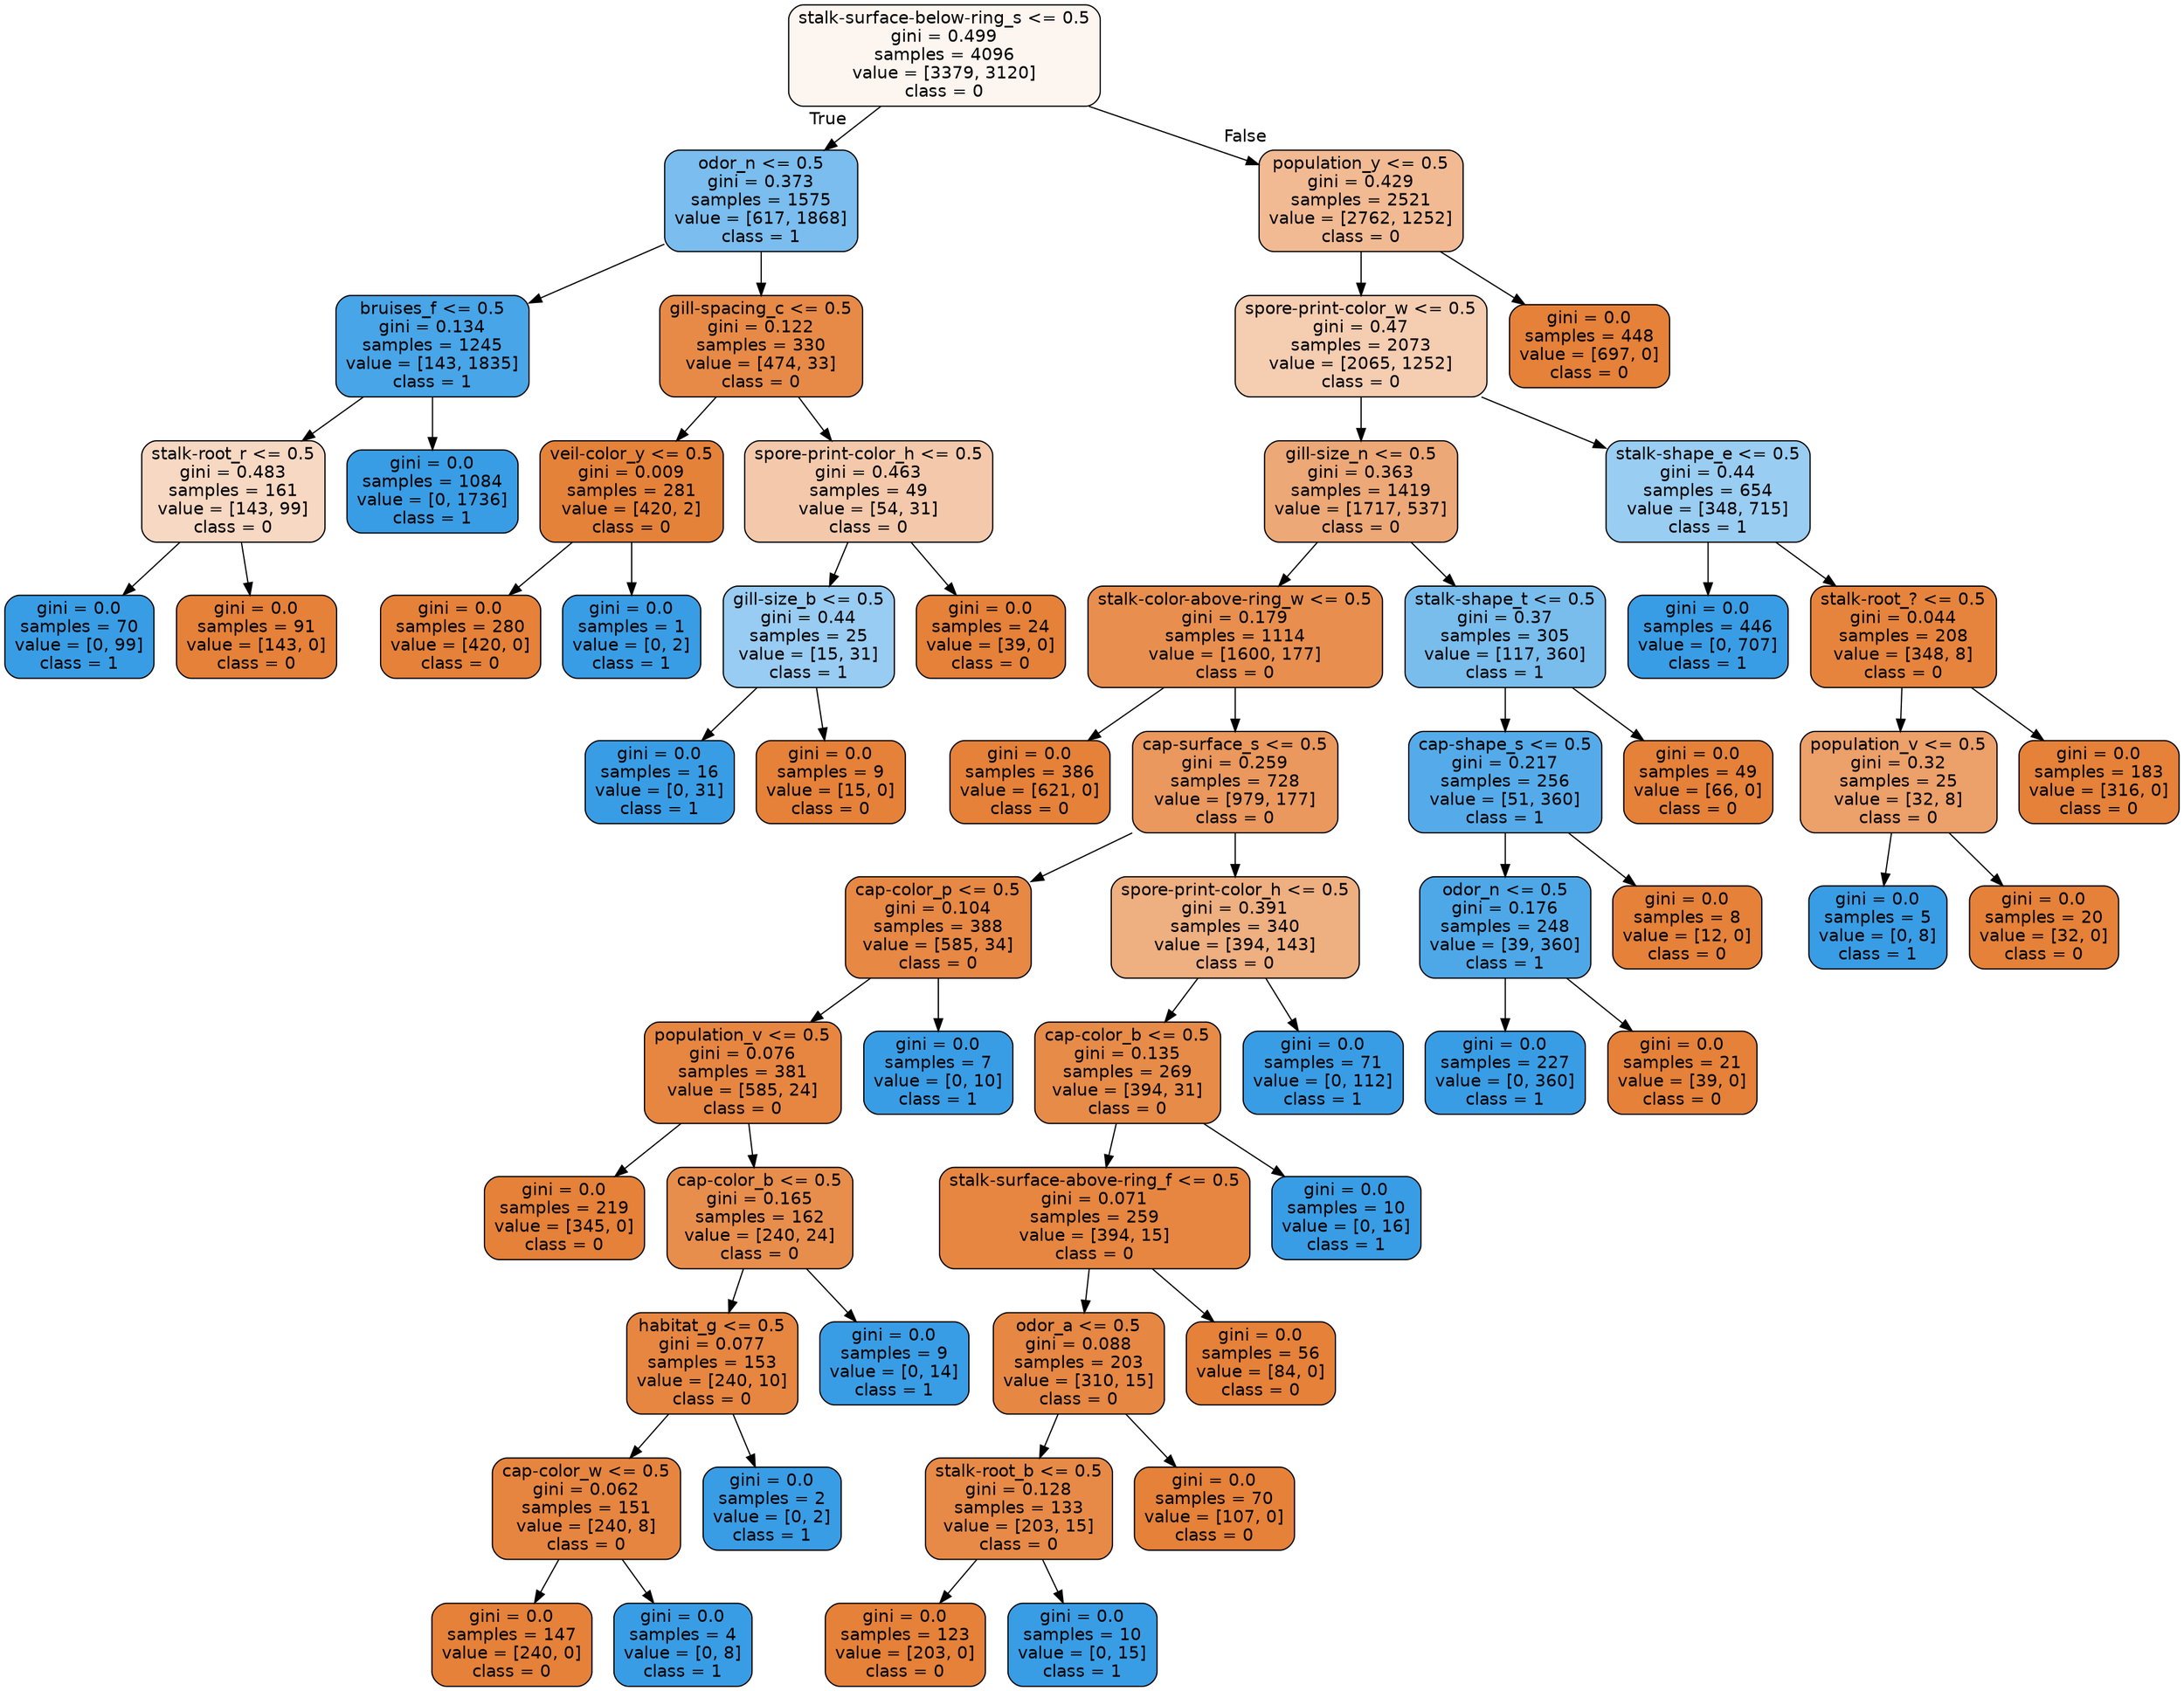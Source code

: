 digraph Tree {
node [shape=box, style="filled, rounded", color="black", fontname="helvetica"] ;
edge [fontname="helvetica"] ;
0 [label="stalk-surface-below-ring_s <= 0.5\ngini = 0.499\nsamples = 4096\nvalue = [3379, 3120]\nclass = 0", fillcolor="#fdf5f0"] ;
1 [label="odor_n <= 0.5\ngini = 0.373\nsamples = 1575\nvalue = [617, 1868]\nclass = 1", fillcolor="#7abdee"] ;
0 -> 1 [labeldistance=2.5, labelangle=45, headlabel="True"] ;
2 [label="bruises_f <= 0.5\ngini = 0.134\nsamples = 1245\nvalue = [143, 1835]\nclass = 1", fillcolor="#48a5e7"] ;
1 -> 2 ;
3 [label="stalk-root_r <= 0.5\ngini = 0.483\nsamples = 161\nvalue = [143, 99]\nclass = 0", fillcolor="#f7d8c2"] ;
2 -> 3 ;
4 [label="gini = 0.0\nsamples = 70\nvalue = [0, 99]\nclass = 1", fillcolor="#399de5"] ;
3 -> 4 ;
5 [label="gini = 0.0\nsamples = 91\nvalue = [143, 0]\nclass = 0", fillcolor="#e58139"] ;
3 -> 5 ;
6 [label="gini = 0.0\nsamples = 1084\nvalue = [0, 1736]\nclass = 1", fillcolor="#399de5"] ;
2 -> 6 ;
7 [label="gill-spacing_c <= 0.5\ngini = 0.122\nsamples = 330\nvalue = [474, 33]\nclass = 0", fillcolor="#e78a47"] ;
1 -> 7 ;
8 [label="veil-color_y <= 0.5\ngini = 0.009\nsamples = 281\nvalue = [420, 2]\nclass = 0", fillcolor="#e5823a"] ;
7 -> 8 ;
9 [label="gini = 0.0\nsamples = 280\nvalue = [420, 0]\nclass = 0", fillcolor="#e58139"] ;
8 -> 9 ;
10 [label="gini = 0.0\nsamples = 1\nvalue = [0, 2]\nclass = 1", fillcolor="#399de5"] ;
8 -> 10 ;
11 [label="spore-print-color_h <= 0.5\ngini = 0.463\nsamples = 49\nvalue = [54, 31]\nclass = 0", fillcolor="#f4c9ab"] ;
7 -> 11 ;
12 [label="gill-size_b <= 0.5\ngini = 0.44\nsamples = 25\nvalue = [15, 31]\nclass = 1", fillcolor="#99ccf2"] ;
11 -> 12 ;
13 [label="gini = 0.0\nsamples = 16\nvalue = [0, 31]\nclass = 1", fillcolor="#399de5"] ;
12 -> 13 ;
14 [label="gini = 0.0\nsamples = 9\nvalue = [15, 0]\nclass = 0", fillcolor="#e58139"] ;
12 -> 14 ;
15 [label="gini = 0.0\nsamples = 24\nvalue = [39, 0]\nclass = 0", fillcolor="#e58139"] ;
11 -> 15 ;
16 [label="population_y <= 0.5\ngini = 0.429\nsamples = 2521\nvalue = [2762, 1252]\nclass = 0", fillcolor="#f1ba93"] ;
0 -> 16 [labeldistance=2.5, labelangle=-45, headlabel="False"] ;
17 [label="spore-print-color_w <= 0.5\ngini = 0.47\nsamples = 2073\nvalue = [2065, 1252]\nclass = 0", fillcolor="#f5cdb1"] ;
16 -> 17 ;
18 [label="gill-size_n <= 0.5\ngini = 0.363\nsamples = 1419\nvalue = [1717, 537]\nclass = 0", fillcolor="#eda877"] ;
17 -> 18 ;
19 [label="stalk-color-above-ring_w <= 0.5\ngini = 0.179\nsamples = 1114\nvalue = [1600, 177]\nclass = 0", fillcolor="#e88f4f"] ;
18 -> 19 ;
20 [label="gini = 0.0\nsamples = 386\nvalue = [621, 0]\nclass = 0", fillcolor="#e58139"] ;
19 -> 20 ;
21 [label="cap-surface_s <= 0.5\ngini = 0.259\nsamples = 728\nvalue = [979, 177]\nclass = 0", fillcolor="#ea985d"] ;
19 -> 21 ;
22 [label="cap-color_p <= 0.5\ngini = 0.104\nsamples = 388\nvalue = [585, 34]\nclass = 0", fillcolor="#e78845"] ;
21 -> 22 ;
23 [label="population_v <= 0.5\ngini = 0.076\nsamples = 381\nvalue = [585, 24]\nclass = 0", fillcolor="#e68641"] ;
22 -> 23 ;
24 [label="gini = 0.0\nsamples = 219\nvalue = [345, 0]\nclass = 0", fillcolor="#e58139"] ;
23 -> 24 ;
25 [label="cap-color_b <= 0.5\ngini = 0.165\nsamples = 162\nvalue = [240, 24]\nclass = 0", fillcolor="#e88e4d"] ;
23 -> 25 ;
26 [label="habitat_g <= 0.5\ngini = 0.077\nsamples = 153\nvalue = [240, 10]\nclass = 0", fillcolor="#e68641"] ;
25 -> 26 ;
27 [label="cap-color_w <= 0.5\ngini = 0.062\nsamples = 151\nvalue = [240, 8]\nclass = 0", fillcolor="#e68540"] ;
26 -> 27 ;
28 [label="gini = 0.0\nsamples = 147\nvalue = [240, 0]\nclass = 0", fillcolor="#e58139"] ;
27 -> 28 ;
29 [label="gini = 0.0\nsamples = 4\nvalue = [0, 8]\nclass = 1", fillcolor="#399de5"] ;
27 -> 29 ;
30 [label="gini = 0.0\nsamples = 2\nvalue = [0, 2]\nclass = 1", fillcolor="#399de5"] ;
26 -> 30 ;
31 [label="gini = 0.0\nsamples = 9\nvalue = [0, 14]\nclass = 1", fillcolor="#399de5"] ;
25 -> 31 ;
32 [label="gini = 0.0\nsamples = 7\nvalue = [0, 10]\nclass = 1", fillcolor="#399de5"] ;
22 -> 32 ;
33 [label="spore-print-color_h <= 0.5\ngini = 0.391\nsamples = 340\nvalue = [394, 143]\nclass = 0", fillcolor="#eeaf81"] ;
21 -> 33 ;
34 [label="cap-color_b <= 0.5\ngini = 0.135\nsamples = 269\nvalue = [394, 31]\nclass = 0", fillcolor="#e78b49"] ;
33 -> 34 ;
35 [label="stalk-surface-above-ring_f <= 0.5\ngini = 0.071\nsamples = 259\nvalue = [394, 15]\nclass = 0", fillcolor="#e68641"] ;
34 -> 35 ;
36 [label="odor_a <= 0.5\ngini = 0.088\nsamples = 203\nvalue = [310, 15]\nclass = 0", fillcolor="#e68743"] ;
35 -> 36 ;
37 [label="stalk-root_b <= 0.5\ngini = 0.128\nsamples = 133\nvalue = [203, 15]\nclass = 0", fillcolor="#e78a48"] ;
36 -> 37 ;
38 [label="gini = 0.0\nsamples = 123\nvalue = [203, 0]\nclass = 0", fillcolor="#e58139"] ;
37 -> 38 ;
39 [label="gini = 0.0\nsamples = 10\nvalue = [0, 15]\nclass = 1", fillcolor="#399de5"] ;
37 -> 39 ;
40 [label="gini = 0.0\nsamples = 70\nvalue = [107, 0]\nclass = 0", fillcolor="#e58139"] ;
36 -> 40 ;
41 [label="gini = 0.0\nsamples = 56\nvalue = [84, 0]\nclass = 0", fillcolor="#e58139"] ;
35 -> 41 ;
42 [label="gini = 0.0\nsamples = 10\nvalue = [0, 16]\nclass = 1", fillcolor="#399de5"] ;
34 -> 42 ;
43 [label="gini = 0.0\nsamples = 71\nvalue = [0, 112]\nclass = 1", fillcolor="#399de5"] ;
33 -> 43 ;
44 [label="stalk-shape_t <= 0.5\ngini = 0.37\nsamples = 305\nvalue = [117, 360]\nclass = 1", fillcolor="#79bded"] ;
18 -> 44 ;
45 [label="cap-shape_s <= 0.5\ngini = 0.217\nsamples = 256\nvalue = [51, 360]\nclass = 1", fillcolor="#55abe9"] ;
44 -> 45 ;
46 [label="odor_n <= 0.5\ngini = 0.176\nsamples = 248\nvalue = [39, 360]\nclass = 1", fillcolor="#4ea8e8"] ;
45 -> 46 ;
47 [label="gini = 0.0\nsamples = 227\nvalue = [0, 360]\nclass = 1", fillcolor="#399de5"] ;
46 -> 47 ;
48 [label="gini = 0.0\nsamples = 21\nvalue = [39, 0]\nclass = 0", fillcolor="#e58139"] ;
46 -> 48 ;
49 [label="gini = 0.0\nsamples = 8\nvalue = [12, 0]\nclass = 0", fillcolor="#e58139"] ;
45 -> 49 ;
50 [label="gini = 0.0\nsamples = 49\nvalue = [66, 0]\nclass = 0", fillcolor="#e58139"] ;
44 -> 50 ;
51 [label="stalk-shape_e <= 0.5\ngini = 0.44\nsamples = 654\nvalue = [348, 715]\nclass = 1", fillcolor="#99cdf2"] ;
17 -> 51 ;
52 [label="gini = 0.0\nsamples = 446\nvalue = [0, 707]\nclass = 1", fillcolor="#399de5"] ;
51 -> 52 ;
53 [label="stalk-root_? <= 0.5\ngini = 0.044\nsamples = 208\nvalue = [348, 8]\nclass = 0", fillcolor="#e6843e"] ;
51 -> 53 ;
54 [label="population_v <= 0.5\ngini = 0.32\nsamples = 25\nvalue = [32, 8]\nclass = 0", fillcolor="#eca06a"] ;
53 -> 54 ;
55 [label="gini = 0.0\nsamples = 5\nvalue = [0, 8]\nclass = 1", fillcolor="#399de5"] ;
54 -> 55 ;
56 [label="gini = 0.0\nsamples = 20\nvalue = [32, 0]\nclass = 0", fillcolor="#e58139"] ;
54 -> 56 ;
57 [label="gini = 0.0\nsamples = 183\nvalue = [316, 0]\nclass = 0", fillcolor="#e58139"] ;
53 -> 57 ;
58 [label="gini = 0.0\nsamples = 448\nvalue = [697, 0]\nclass = 0", fillcolor="#e58139"] ;
16 -> 58 ;
}
